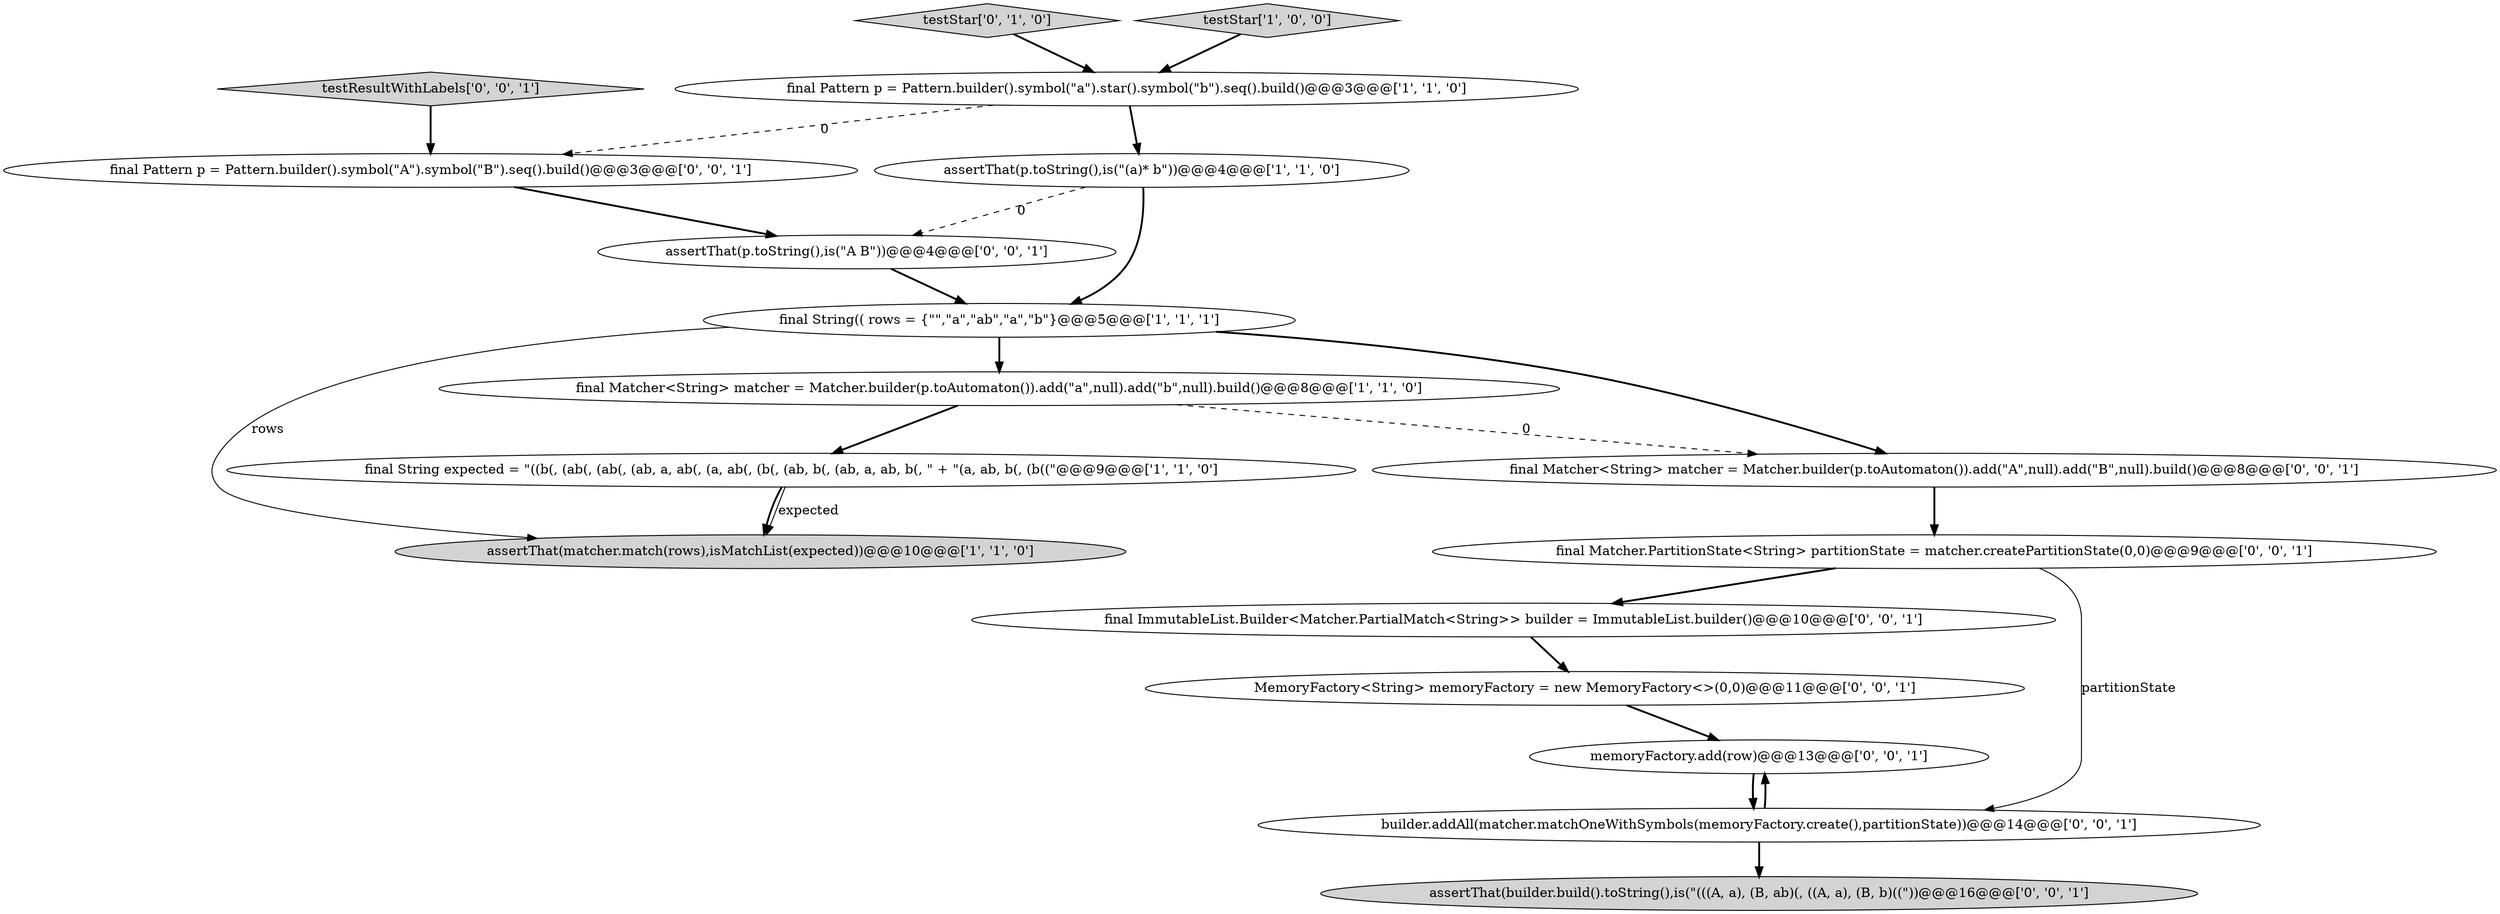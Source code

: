 digraph {
17 [style = filled, label = "memoryFactory.add(row)@@@13@@@['0', '0', '1']", fillcolor = white, shape = ellipse image = "AAA0AAABBB3BBB"];
7 [style = filled, label = "testStar['0', '1', '0']", fillcolor = lightgray, shape = diamond image = "AAA0AAABBB2BBB"];
14 [style = filled, label = "assertThat(p.toString(),is(\"A B\"))@@@4@@@['0', '0', '1']", fillcolor = white, shape = ellipse image = "AAA0AAABBB3BBB"];
4 [style = filled, label = "assertThat(matcher.match(rows),isMatchList(expected))@@@10@@@['1', '1', '0']", fillcolor = lightgray, shape = ellipse image = "AAA0AAABBB1BBB"];
13 [style = filled, label = "final ImmutableList.Builder<Matcher.PartialMatch<String>> builder = ImmutableList.builder()@@@10@@@['0', '0', '1']", fillcolor = white, shape = ellipse image = "AAA0AAABBB3BBB"];
9 [style = filled, label = "MemoryFactory<String> memoryFactory = new MemoryFactory<>(0,0)@@@11@@@['0', '0', '1']", fillcolor = white, shape = ellipse image = "AAA0AAABBB3BBB"];
0 [style = filled, label = "final Pattern p = Pattern.builder().symbol(\"a\").star().symbol(\"b\").seq().build()@@@3@@@['1', '1', '0']", fillcolor = white, shape = ellipse image = "AAA0AAABBB1BBB"];
1 [style = filled, label = "final Matcher<String> matcher = Matcher.builder(p.toAutomaton()).add(\"a\",null).add(\"b\",null).build()@@@8@@@['1', '1', '0']", fillcolor = white, shape = ellipse image = "AAA0AAABBB1BBB"];
5 [style = filled, label = "final String expected = \"((b(, (ab(, (ab(, (ab, a, ab(, (a, ab(, (b(, (ab, b(, (ab, a, ab, b(, \" + \"(a, ab, b(, (b((\"@@@9@@@['1', '1', '0']", fillcolor = white, shape = ellipse image = "AAA0AAABBB1BBB"];
10 [style = filled, label = "assertThat(builder.build().toString(),is(\"(((A, a), (B, ab)(, ((A, a), (B, b)((\"))@@@16@@@['0', '0', '1']", fillcolor = lightgray, shape = ellipse image = "AAA0AAABBB3BBB"];
15 [style = filled, label = "final Matcher<String> matcher = Matcher.builder(p.toAutomaton()).add(\"A\",null).add(\"B\",null).build()@@@8@@@['0', '0', '1']", fillcolor = white, shape = ellipse image = "AAA0AAABBB3BBB"];
16 [style = filled, label = "final Matcher.PartitionState<String> partitionState = matcher.createPartitionState(0,0)@@@9@@@['0', '0', '1']", fillcolor = white, shape = ellipse image = "AAA0AAABBB3BBB"];
6 [style = filled, label = "testStar['1', '0', '0']", fillcolor = lightgray, shape = diamond image = "AAA0AAABBB1BBB"];
8 [style = filled, label = "final Pattern p = Pattern.builder().symbol(\"A\").symbol(\"B\").seq().build()@@@3@@@['0', '0', '1']", fillcolor = white, shape = ellipse image = "AAA0AAABBB3BBB"];
3 [style = filled, label = "assertThat(p.toString(),is(\"(a)* b\"))@@@4@@@['1', '1', '0']", fillcolor = white, shape = ellipse image = "AAA0AAABBB1BBB"];
11 [style = filled, label = "builder.addAll(matcher.matchOneWithSymbols(memoryFactory.create(),partitionState))@@@14@@@['0', '0', '1']", fillcolor = white, shape = ellipse image = "AAA0AAABBB3BBB"];
12 [style = filled, label = "testResultWithLabels['0', '0', '1']", fillcolor = lightgray, shape = diamond image = "AAA0AAABBB3BBB"];
2 [style = filled, label = "final String(( rows = {\"\",\"a\",\"ab\",\"a\",\"b\"}@@@5@@@['1', '1', '1']", fillcolor = white, shape = ellipse image = "AAA0AAABBB1BBB"];
1->5 [style = bold, label=""];
0->3 [style = bold, label=""];
16->13 [style = bold, label=""];
2->1 [style = bold, label=""];
5->4 [style = solid, label="expected"];
1->15 [style = dashed, label="0"];
16->11 [style = solid, label="partitionState"];
8->14 [style = bold, label=""];
9->17 [style = bold, label=""];
7->0 [style = bold, label=""];
6->0 [style = bold, label=""];
15->16 [style = bold, label=""];
3->2 [style = bold, label=""];
11->10 [style = bold, label=""];
12->8 [style = bold, label=""];
5->4 [style = bold, label=""];
2->15 [style = bold, label=""];
11->17 [style = bold, label=""];
0->8 [style = dashed, label="0"];
14->2 [style = bold, label=""];
13->9 [style = bold, label=""];
3->14 [style = dashed, label="0"];
2->4 [style = solid, label="rows"];
17->11 [style = bold, label=""];
}
